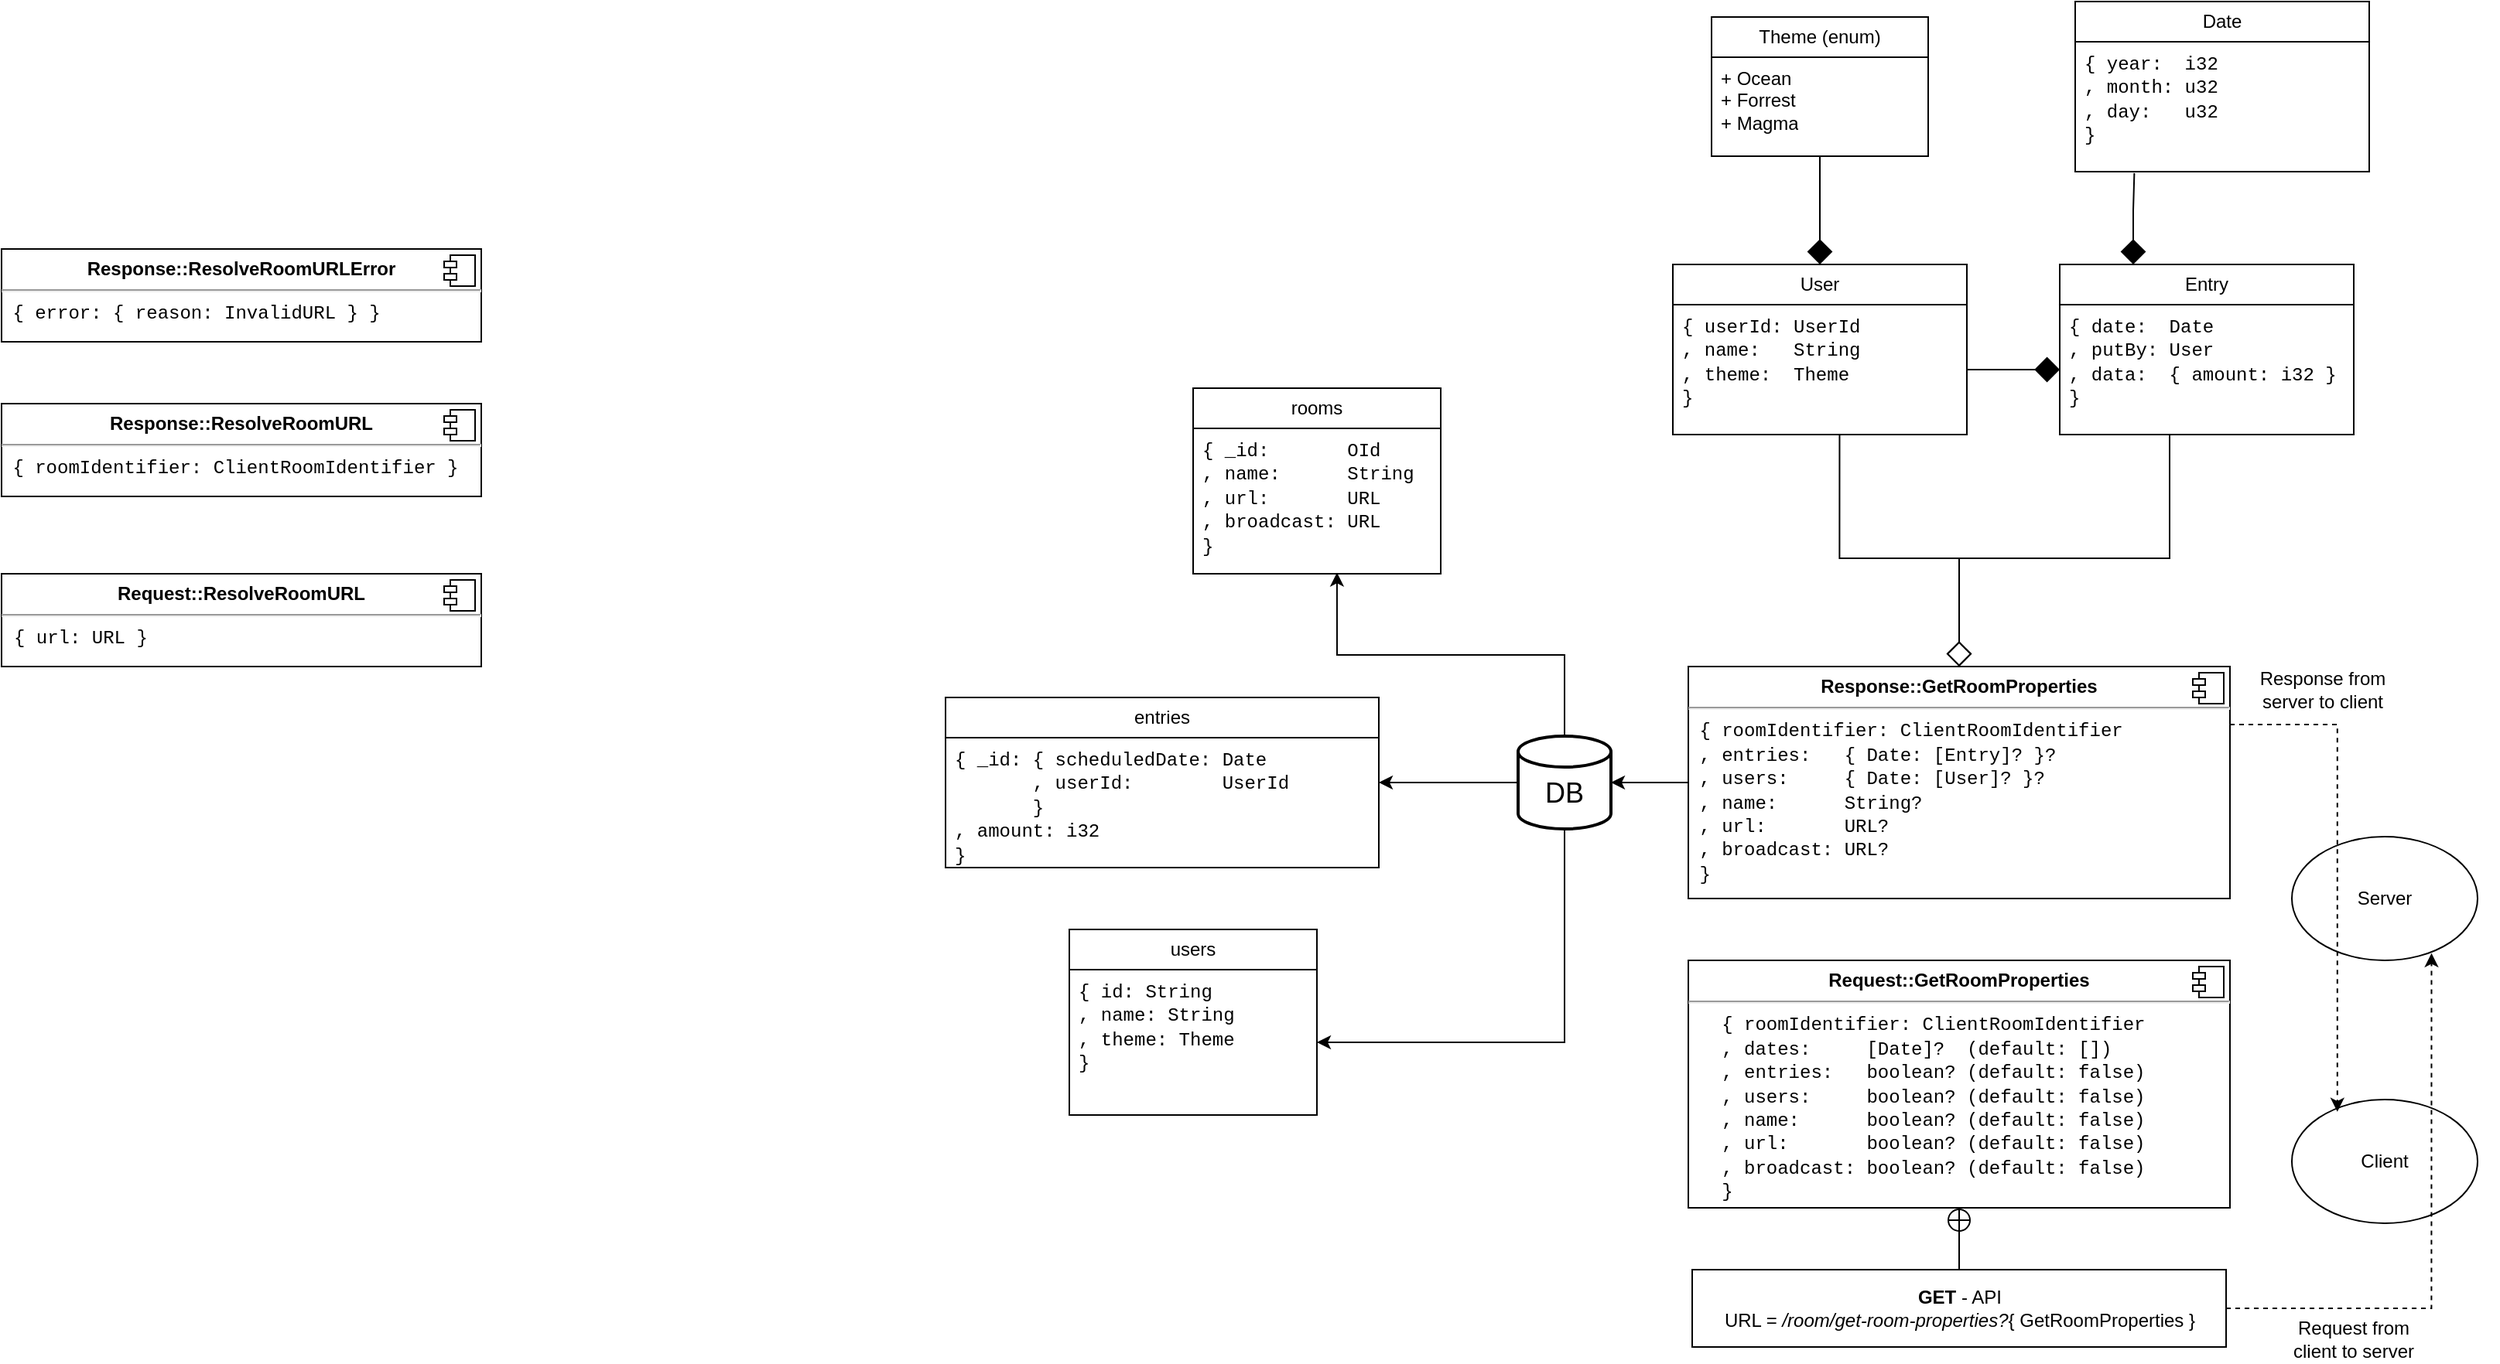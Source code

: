 <mxfile version="21.2.1" type="github">
  <diagram name="Page-1" id="n51TAnZlxfRUYqPKpPW-">
    <mxGraphModel dx="905" dy="1643" grid="1" gridSize="10" guides="1" tooltips="1" connect="1" arrows="1" fold="1" page="1" pageScale="1" pageWidth="850" pageHeight="1100" math="0" shadow="0">
      <root>
        <mxCell id="0" />
        <mxCell id="1" parent="0" />
        <mxCell id="_M9vyBiTQRy0ly4204Hm-109" value="&lt;div&gt;Client&lt;/div&gt;" style="ellipse;whiteSpace=wrap;html=1;" vertex="1" parent="1">
          <mxGeometry x="1560" y="670" width="120" height="80" as="geometry" />
        </mxCell>
        <mxCell id="_M9vyBiTQRy0ly4204Hm-105" value="Server" style="ellipse;whiteSpace=wrap;html=1;" vertex="1" parent="1">
          <mxGeometry x="1560" y="500" width="120" height="80" as="geometry" />
        </mxCell>
        <mxCell id="_M9vyBiTQRy0ly4204Hm-54" value="&lt;p style=&quot;margin:0px;margin-top:6px;text-align:center;&quot;&gt;&lt;b&gt;Request::GetRoomProperties&lt;/b&gt;&lt;br&gt;&lt;/p&gt;&lt;hr&gt;&lt;div&gt;&lt;font face=&quot;Courier New&quot;&gt;&amp;nbsp;&amp;nbsp; { roomIdentifier: ClientRoomIdentifier&lt;/font&gt;&lt;/div&gt;&lt;div&gt;&lt;font face=&quot;Courier New&quot;&gt;&amp;nbsp;&amp;nbsp; , dates:&amp;nbsp;&amp;nbsp;&amp;nbsp;&amp;nbsp; [Date]?&amp;nbsp; (default: [])&lt;br&gt;&lt;/font&gt;&lt;/div&gt;&lt;div&gt;&lt;font face=&quot;Courier New&quot;&gt;&amp;nbsp;&amp;nbsp; , entries:&amp;nbsp;&amp;nbsp; boolean? (default: false)&lt;br&gt;&lt;/font&gt;&lt;/div&gt;&lt;div&gt;&lt;font face=&quot;Courier New&quot;&gt;&amp;nbsp;&amp;nbsp; , users:&amp;nbsp;&amp;nbsp;&amp;nbsp;&amp;nbsp; boolean? (default: false)&lt;br&gt;&lt;/font&gt;&lt;/div&gt;&lt;div&gt;&lt;font face=&quot;Courier New&quot;&gt;&amp;nbsp;&amp;nbsp; , name:&amp;nbsp;&amp;nbsp;&amp;nbsp;&amp;nbsp;&amp;nbsp; boolean? (default: false)&lt;br&gt;&lt;/font&gt;&lt;/div&gt;&lt;div&gt;&lt;font face=&quot;Courier New&quot;&gt;&amp;nbsp;&amp;nbsp; , url:&amp;nbsp;&amp;nbsp;&amp;nbsp;&amp;nbsp;&amp;nbsp;&amp;nbsp; boolean? (default: false)&lt;br&gt;&lt;/font&gt;&lt;/div&gt;&lt;div&gt;&lt;font face=&quot;Courier New&quot;&gt;&amp;nbsp;&amp;nbsp; , broadcast: boolean? (default: false)&lt;br&gt;&lt;/font&gt;&lt;/div&gt;&lt;div&gt;&lt;font face=&quot;Courier New&quot;&gt;&amp;nbsp;&amp;nbsp; }&lt;br&gt;&lt;/font&gt;&lt;/div&gt;" style="align=left;overflow=fill;html=1;dropTarget=0;whiteSpace=wrap;" vertex="1" parent="1">
          <mxGeometry x="1170" y="580" width="350" height="160" as="geometry" />
        </mxCell>
        <mxCell id="_M9vyBiTQRy0ly4204Hm-55" value="" style="shape=component;jettyWidth=8;jettyHeight=4;" vertex="1" parent="_M9vyBiTQRy0ly4204Hm-54">
          <mxGeometry x="1" width="20" height="20" relative="1" as="geometry">
            <mxPoint x="-24" y="4" as="offset" />
          </mxGeometry>
        </mxCell>
        <mxCell id="_M9vyBiTQRy0ly4204Hm-56" value="&lt;p style=&quot;margin:0px;margin-top:6px;text-align:center;&quot;&gt;&lt;b&gt;Request::ResolveRoomURL&lt;/b&gt;&lt;br&gt;&lt;/p&gt;&lt;hr&gt;&lt;p style=&quot;margin:0px;margin-left:8px;&quot;&gt;&lt;font face=&quot;Courier New&quot;&gt;{ url: URL }&lt;/font&gt;&lt;br&gt;&lt;/p&gt;" style="align=left;overflow=fill;html=1;dropTarget=0;whiteSpace=wrap;" vertex="1" parent="1">
          <mxGeometry x="80" y="330" width="310" height="60" as="geometry" />
        </mxCell>
        <mxCell id="_M9vyBiTQRy0ly4204Hm-57" value="" style="shape=component;jettyWidth=8;jettyHeight=4;" vertex="1" parent="_M9vyBiTQRy0ly4204Hm-56">
          <mxGeometry x="1" width="20" height="20" relative="1" as="geometry">
            <mxPoint x="-24" y="4" as="offset" />
          </mxGeometry>
        </mxCell>
        <mxCell id="_M9vyBiTQRy0ly4204Hm-58" value="&lt;p style=&quot;margin:0px;margin-top:6px;text-align:center;&quot;&gt;&lt;b&gt;Response::ResolveRoomURL&lt;/b&gt;&lt;br&gt;&lt;/p&gt;&lt;hr&gt;&lt;font face=&quot;Courier New&quot;&gt;&amp;nbsp;{ roomIdentifier: ClientRoomIdentifier }&lt;/font&gt;" style="align=left;overflow=fill;html=1;dropTarget=0;whiteSpace=wrap;" vertex="1" parent="1">
          <mxGeometry x="80" y="220" width="310" height="60" as="geometry" />
        </mxCell>
        <mxCell id="_M9vyBiTQRy0ly4204Hm-59" value="" style="shape=component;jettyWidth=8;jettyHeight=4;" vertex="1" parent="_M9vyBiTQRy0ly4204Hm-58">
          <mxGeometry x="1" width="20" height="20" relative="1" as="geometry">
            <mxPoint x="-24" y="4" as="offset" />
          </mxGeometry>
        </mxCell>
        <mxCell id="_M9vyBiTQRy0ly4204Hm-66" style="edgeStyle=orthogonalEdgeStyle;rounded=0;orthogonalLoop=1;jettySize=auto;html=1;exitX=0.5;exitY=1;exitDx=0;exitDy=0;" edge="1" parent="1">
          <mxGeometry relative="1" as="geometry">
            <mxPoint x="1360" y="530" as="sourcePoint" />
            <mxPoint x="1360" y="530" as="targetPoint" />
          </mxGeometry>
        </mxCell>
        <mxCell id="_M9vyBiTQRy0ly4204Hm-84" value="" style="edgeStyle=orthogonalEdgeStyle;rounded=0;orthogonalLoop=1;jettySize=auto;html=1;" edge="1" parent="1" source="_M9vyBiTQRy0ly4204Hm-67" target="_M9vyBiTQRy0ly4204Hm-83">
          <mxGeometry relative="1" as="geometry" />
        </mxCell>
        <mxCell id="_M9vyBiTQRy0ly4204Hm-112" style="edgeStyle=orthogonalEdgeStyle;rounded=0;orthogonalLoop=1;jettySize=auto;html=1;exitX=1;exitY=0.25;exitDx=0;exitDy=0;entryX=0.245;entryY=0.099;entryDx=0;entryDy=0;entryPerimeter=0;dashed=1;" edge="1" parent="1" source="_M9vyBiTQRy0ly4204Hm-67" target="_M9vyBiTQRy0ly4204Hm-109">
          <mxGeometry relative="1" as="geometry" />
        </mxCell>
        <mxCell id="_M9vyBiTQRy0ly4204Hm-142" style="edgeStyle=orthogonalEdgeStyle;rounded=0;orthogonalLoop=1;jettySize=auto;html=1;entryX=0.567;entryY=0.998;entryDx=0;entryDy=0;entryPerimeter=0;endArrow=none;endFill=0;startArrow=diamond;startFill=0;startSize=14;" edge="1" parent="1" source="_M9vyBiTQRy0ly4204Hm-67" target="_M9vyBiTQRy0ly4204Hm-122">
          <mxGeometry relative="1" as="geometry">
            <Array as="points">
              <mxPoint x="1345" y="320" />
              <mxPoint x="1268" y="320" />
            </Array>
          </mxGeometry>
        </mxCell>
        <mxCell id="_M9vyBiTQRy0ly4204Hm-143" style="edgeStyle=orthogonalEdgeStyle;rounded=0;orthogonalLoop=1;jettySize=auto;html=1;endArrow=none;endFill=0;startArrow=diamond;startFill=0;startSize=14;" edge="1" parent="1" source="_M9vyBiTQRy0ly4204Hm-67" target="_M9vyBiTQRy0ly4204Hm-125">
          <mxGeometry relative="1" as="geometry">
            <mxPoint x="1480" y="250" as="targetPoint" />
            <Array as="points">
              <mxPoint x="1345" y="320" />
              <mxPoint x="1481" y="320" />
            </Array>
          </mxGeometry>
        </mxCell>
        <mxCell id="_M9vyBiTQRy0ly4204Hm-67" value="&lt;p style=&quot;margin:0px;margin-top:6px;text-align:center;&quot;&gt;&lt;b&gt;Response::GetRoomProperties&lt;/b&gt;&lt;br&gt;&lt;/p&gt;&lt;hr&gt;&lt;div&gt;&lt;font face=&quot;Courier New&quot;&gt;&amp;nbsp;{ roomIdentifier: ClientRoomIdentifier&lt;/font&gt;&lt;/div&gt;&lt;div&gt;&lt;font face=&quot;Courier New&quot;&gt;&amp;nbsp;, entries:&amp;nbsp;&amp;nbsp; { Date: [Entry]? }?&lt;br&gt;&lt;/font&gt;&lt;/div&gt;&lt;div&gt;&lt;font face=&quot;Courier New&quot;&gt;&amp;nbsp;, users:&amp;nbsp;&amp;nbsp;&amp;nbsp;&amp;nbsp; { Date: [User]? }?&lt;br&gt;&lt;/font&gt;&lt;/div&gt;&lt;div&gt;&lt;font face=&quot;Courier New&quot;&gt;&amp;nbsp;, name:&amp;nbsp;&amp;nbsp; &amp;nbsp;&amp;nbsp; String?&lt;/font&gt;&lt;/div&gt;&lt;div&gt;&lt;font face=&quot;Courier New&quot;&gt;&amp;nbsp;, url:&amp;nbsp;&amp;nbsp; &amp;nbsp; &amp;nbsp; URL?&lt;br&gt;&lt;/font&gt;&lt;/div&gt;&lt;div&gt;&lt;font face=&quot;Courier New&quot;&gt;&amp;nbsp;, broadcast: URL?&lt;br&gt;&lt;/font&gt;&lt;/div&gt;&lt;div&gt;&lt;font face=&quot;Courier New&quot;&gt;&amp;nbsp;}&lt;br&gt;&lt;/font&gt;&lt;/div&gt;" style="align=left;overflow=fill;html=1;dropTarget=0;whiteSpace=wrap;" vertex="1" parent="1">
          <mxGeometry x="1170" y="390" width="350" height="150" as="geometry" />
        </mxCell>
        <mxCell id="_M9vyBiTQRy0ly4204Hm-68" value="" style="shape=component;jettyWidth=8;jettyHeight=4;" vertex="1" parent="_M9vyBiTQRy0ly4204Hm-67">
          <mxGeometry x="1" width="20" height="20" relative="1" as="geometry">
            <mxPoint x="-24" y="4" as="offset" />
          </mxGeometry>
        </mxCell>
        <mxCell id="_M9vyBiTQRy0ly4204Hm-69" value="&lt;p style=&quot;margin:0px;margin-top:6px;text-align:center;&quot;&gt;&lt;b&gt;Response::ResolveRoomURLError&lt;/b&gt;&lt;br&gt;&lt;/p&gt;&lt;hr&gt;&lt;font face=&quot;Courier New&quot;&gt;&amp;nbsp;{ error: { reason: InvalidURL } }&lt;br&gt;&lt;/font&gt;" style="align=left;overflow=fill;html=1;dropTarget=0;whiteSpace=wrap;" vertex="1" parent="1">
          <mxGeometry x="80" y="120" width="310" height="60" as="geometry" />
        </mxCell>
        <mxCell id="_M9vyBiTQRy0ly4204Hm-70" value="" style="shape=component;jettyWidth=8;jettyHeight=4;" vertex="1" parent="_M9vyBiTQRy0ly4204Hm-69">
          <mxGeometry x="1" width="20" height="20" relative="1" as="geometry">
            <mxPoint x="-24" y="4" as="offset" />
          </mxGeometry>
        </mxCell>
        <mxCell id="_M9vyBiTQRy0ly4204Hm-73" style="edgeStyle=orthogonalEdgeStyle;rounded=0;orthogonalLoop=1;jettySize=auto;html=1;exitX=0.5;exitY=1;exitDx=0;exitDy=0;" edge="1" parent="1">
          <mxGeometry relative="1" as="geometry">
            <mxPoint x="1685" y="310" as="sourcePoint" />
            <mxPoint x="1685" y="310" as="targetPoint" />
          </mxGeometry>
        </mxCell>
        <mxCell id="_M9vyBiTQRy0ly4204Hm-75" value="" style="edgeStyle=orthogonalEdgeStyle;rounded=0;orthogonalLoop=1;jettySize=auto;html=1;endArrow=circlePlus;endFill=0;" edge="1" parent="1" source="_M9vyBiTQRy0ly4204Hm-74" target="_M9vyBiTQRy0ly4204Hm-54">
          <mxGeometry relative="1" as="geometry" />
        </mxCell>
        <mxCell id="_M9vyBiTQRy0ly4204Hm-113" style="edgeStyle=orthogonalEdgeStyle;rounded=0;orthogonalLoop=1;jettySize=auto;html=1;entryX=0.752;entryY=0.942;entryDx=0;entryDy=0;entryPerimeter=0;dashed=1;" edge="1" parent="1" source="_M9vyBiTQRy0ly4204Hm-74" target="_M9vyBiTQRy0ly4204Hm-105">
          <mxGeometry relative="1" as="geometry" />
        </mxCell>
        <mxCell id="_M9vyBiTQRy0ly4204Hm-74" value="&lt;div&gt;&lt;b&gt;GET &lt;/b&gt;- API&lt;b&gt;&lt;br&gt;&lt;/b&gt;&lt;/div&gt;&lt;div&gt;URL = &lt;i&gt;/room/get-room-properties?&lt;/i&gt;{ GetRoomProperties }&lt;br&gt;&lt;/div&gt;" style="html=1;whiteSpace=wrap;" vertex="1" parent="1">
          <mxGeometry x="1172.5" y="780" width="345" height="50" as="geometry" />
        </mxCell>
        <mxCell id="_M9vyBiTQRy0ly4204Hm-96" style="edgeStyle=orthogonalEdgeStyle;rounded=0;orthogonalLoop=1;jettySize=auto;html=1;entryX=0.581;entryY=0.992;entryDx=0;entryDy=0;entryPerimeter=0;" edge="1" parent="1" source="_M9vyBiTQRy0ly4204Hm-83" target="_M9vyBiTQRy0ly4204Hm-93">
          <mxGeometry relative="1" as="geometry" />
        </mxCell>
        <mxCell id="_M9vyBiTQRy0ly4204Hm-103" style="edgeStyle=orthogonalEdgeStyle;rounded=0;orthogonalLoop=1;jettySize=auto;html=1;" edge="1" parent="1" source="_M9vyBiTQRy0ly4204Hm-83" target="_M9vyBiTQRy0ly4204Hm-102">
          <mxGeometry relative="1" as="geometry" />
        </mxCell>
        <mxCell id="_M9vyBiTQRy0ly4204Hm-104" style="edgeStyle=orthogonalEdgeStyle;rounded=0;orthogonalLoop=1;jettySize=auto;html=1;entryX=1;entryY=0.5;entryDx=0;entryDy=0;" edge="1" parent="1" source="_M9vyBiTQRy0ly4204Hm-83" target="_M9vyBiTQRy0ly4204Hm-98">
          <mxGeometry relative="1" as="geometry" />
        </mxCell>
        <mxCell id="_M9vyBiTQRy0ly4204Hm-83" value="&lt;div&gt;&lt;br&gt;&lt;/div&gt;&lt;div&gt;&lt;font style=&quot;font-size: 18px;&quot;&gt;DB&lt;/font&gt;&lt;/div&gt;" style="strokeWidth=2;html=1;shape=mxgraph.flowchart.database;whiteSpace=wrap;" vertex="1" parent="1">
          <mxGeometry x="1060" y="435" width="60" height="60" as="geometry" />
        </mxCell>
        <mxCell id="_M9vyBiTQRy0ly4204Hm-92" value="rooms" style="swimlane;fontStyle=0;childLayout=stackLayout;horizontal=1;startSize=26;fillColor=default;horizontalStack=0;resizeParent=1;resizeParentMax=0;resizeLast=0;collapsible=1;marginBottom=0;whiteSpace=wrap;html=1;" vertex="1" parent="1">
          <mxGeometry x="850" y="210" width="160" height="120" as="geometry">
            <mxRectangle x="850" y="210" width="70" height="30" as="alternateBounds" />
          </mxGeometry>
        </mxCell>
        <mxCell id="_M9vyBiTQRy0ly4204Hm-93" value="&lt;div&gt;&lt;font face=&quot;Courier New&quot;&gt;{ _id:&amp;nbsp;&amp;nbsp;&amp;nbsp;&amp;nbsp;&amp;nbsp;&amp;nbsp; OId&lt;br&gt;&lt;/font&gt;&lt;/div&gt;&lt;div&gt;&lt;font face=&quot;Courier New&quot;&gt;, name:&amp;nbsp;&amp;nbsp;&amp;nbsp;&amp;nbsp;&amp;nbsp; String&lt;br&gt;&lt;/font&gt;&lt;/div&gt;&lt;div&gt;&lt;font face=&quot;Courier New&quot;&gt;, url:&amp;nbsp;&amp;nbsp;&amp;nbsp;&amp;nbsp;&amp;nbsp;&amp;nbsp; URL&lt;br&gt;&lt;/font&gt;&lt;/div&gt;&lt;div&gt;&lt;font face=&quot;Courier New&quot;&gt;, broadcast: URL&lt;br&gt;&lt;/font&gt;&lt;/div&gt;&lt;div&gt;&lt;font face=&quot;Courier New&quot;&gt;}&lt;br&gt;&lt;/font&gt;&lt;/div&gt;" style="text;strokeColor=default;fillColor=default;align=left;verticalAlign=top;spacingLeft=4;spacingRight=4;overflow=hidden;rotatable=0;points=[[0,0.5],[1,0.5]];portConstraint=eastwest;whiteSpace=wrap;html=1;" vertex="1" parent="_M9vyBiTQRy0ly4204Hm-92">
          <mxGeometry y="26" width="160" height="94" as="geometry" />
        </mxCell>
        <mxCell id="_M9vyBiTQRy0ly4204Hm-98" value="entries" style="swimlane;fontStyle=0;childLayout=stackLayout;horizontal=1;startSize=26;fillColor=default;horizontalStack=0;resizeParent=1;resizeParentMax=0;resizeLast=0;collapsible=1;marginBottom=0;whiteSpace=wrap;html=1;" vertex="1" parent="1">
          <mxGeometry x="690" y="410" width="280" height="110" as="geometry">
            <mxRectangle x="960" y="-20" width="70" height="30" as="alternateBounds" />
          </mxGeometry>
        </mxCell>
        <mxCell id="_M9vyBiTQRy0ly4204Hm-99" value="&lt;div&gt;&lt;font face=&quot;Courier New&quot;&gt;{ _id: { scheduledDate: Date&lt;br&gt;&lt;/font&gt;&lt;/div&gt;&lt;div&gt;&lt;font face=&quot;Courier New&quot;&gt;&amp;nbsp;&amp;nbsp;&amp;nbsp;&amp;nbsp;&amp;nbsp;&amp;nbsp; , userId:&amp;nbsp;&amp;nbsp;&amp;nbsp;&amp;nbsp;&amp;nbsp;&amp;nbsp;&amp;nbsp; UserId&lt;/font&gt;&lt;/div&gt;&lt;div&gt;&lt;font face=&quot;Courier New&quot;&gt;&amp;nbsp;&amp;nbsp;&amp;nbsp;&amp;nbsp;&amp;nbsp;&amp;nbsp; }&lt;/font&gt;&lt;/div&gt;&lt;div&gt;&lt;font face=&quot;Courier New&quot;&gt;, amount: i32&lt;br&gt;&lt;/font&gt;&lt;/div&gt;&lt;div&gt;&lt;font face=&quot;Courier New&quot;&gt;}&lt;br&gt;&lt;/font&gt;&lt;/div&gt;" style="text;strokeColor=default;fillColor=default;align=left;verticalAlign=top;spacingLeft=4;spacingRight=4;overflow=hidden;rotatable=0;points=[[0,0.5],[1,0.5]];portConstraint=eastwest;whiteSpace=wrap;html=1;" vertex="1" parent="_M9vyBiTQRy0ly4204Hm-98">
          <mxGeometry y="26" width="280" height="84" as="geometry" />
        </mxCell>
        <mxCell id="_M9vyBiTQRy0ly4204Hm-101" value="&lt;div&gt;users&lt;/div&gt;" style="swimlane;fontStyle=0;childLayout=stackLayout;horizontal=1;startSize=26;fillColor=default;horizontalStack=0;resizeParent=1;resizeParentMax=0;resizeLast=0;collapsible=1;marginBottom=0;whiteSpace=wrap;html=1;" vertex="1" parent="1">
          <mxGeometry x="770" y="560" width="160" height="120" as="geometry">
            <mxRectangle x="960" y="-20" width="70" height="30" as="alternateBounds" />
          </mxGeometry>
        </mxCell>
        <mxCell id="_M9vyBiTQRy0ly4204Hm-102" value="&lt;div&gt;&lt;font face=&quot;Courier New&quot;&gt;{ id: String&lt;/font&gt;&lt;/div&gt;&lt;div&gt;&lt;font face=&quot;Courier New&quot;&gt;, name: String&lt;/font&gt;&lt;/div&gt;&lt;div&gt;&lt;font face=&quot;Courier New&quot;&gt;, theme: Theme&lt;/font&gt;&lt;/div&gt;&lt;div&gt;&lt;font face=&quot;Courier New&quot;&gt;}&lt;/font&gt;&lt;br&gt;&lt;/div&gt;" style="text;strokeColor=default;fillColor=default;align=left;verticalAlign=top;spacingLeft=4;spacingRight=4;overflow=hidden;rotatable=0;points=[[0,0.5],[1,0.5]];portConstraint=eastwest;whiteSpace=wrap;html=1;" vertex="1" parent="_M9vyBiTQRy0ly4204Hm-101">
          <mxGeometry y="26" width="160" height="94" as="geometry" />
        </mxCell>
        <mxCell id="_M9vyBiTQRy0ly4204Hm-114" value="Request from client to server" style="text;html=1;strokeColor=none;fillColor=none;align=center;verticalAlign=middle;whiteSpace=wrap;rounded=0;" vertex="1" parent="1">
          <mxGeometry x="1550" y="810" width="100" height="30" as="geometry" />
        </mxCell>
        <mxCell id="_M9vyBiTQRy0ly4204Hm-115" value="Response from server to client" style="text;html=1;strokeColor=none;fillColor=none;align=center;verticalAlign=middle;whiteSpace=wrap;rounded=0;" vertex="1" parent="1">
          <mxGeometry x="1530" y="390" width="100" height="30" as="geometry" />
        </mxCell>
        <mxCell id="_M9vyBiTQRy0ly4204Hm-136" style="edgeStyle=orthogonalEdgeStyle;rounded=0;orthogonalLoop=1;jettySize=auto;html=1;entryX=0.5;entryY=1;entryDx=0;entryDy=0;endArrow=none;endFill=0;startArrow=diamond;startFill=1;endSize=6;startSize=14;" edge="1" parent="1" source="_M9vyBiTQRy0ly4204Hm-120" target="_M9vyBiTQRy0ly4204Hm-132">
          <mxGeometry relative="1" as="geometry" />
        </mxCell>
        <mxCell id="_M9vyBiTQRy0ly4204Hm-120" value="User" style="swimlane;fontStyle=0;childLayout=stackLayout;horizontal=1;startSize=26;fillColor=default;horizontalStack=0;resizeParent=1;resizeParentMax=0;resizeLast=0;collapsible=1;marginBottom=0;whiteSpace=wrap;html=1;" vertex="1" parent="1">
          <mxGeometry x="1160" y="130" width="190" height="110" as="geometry" />
        </mxCell>
        <mxCell id="_M9vyBiTQRy0ly4204Hm-122" value="&lt;div&gt;&lt;font face=&quot;Courier New&quot;&gt;{ userId: UserId&lt;/font&gt;&lt;/div&gt;&lt;div&gt;&lt;font face=&quot;Courier New&quot;&gt;, name:&amp;nbsp;&amp;nbsp; String&lt;/font&gt;&lt;/div&gt;&lt;div&gt;&lt;font face=&quot;Courier New&quot;&gt;, theme:&amp;nbsp; Theme&lt;/font&gt;&lt;/div&gt;&lt;div&gt;&lt;font face=&quot;Courier New&quot;&gt;}&lt;/font&gt;&lt;/div&gt;" style="text;strokeColor=default;fillColor=default;align=left;verticalAlign=top;spacingLeft=4;spacingRight=4;overflow=hidden;rotatable=0;points=[[0,0.5],[1,0.5]];portConstraint=eastwest;whiteSpace=wrap;html=1;strokeWidth=1;" vertex="1" parent="_M9vyBiTQRy0ly4204Hm-120">
          <mxGeometry y="26" width="190" height="84" as="geometry" />
        </mxCell>
        <mxCell id="_M9vyBiTQRy0ly4204Hm-141" style="edgeStyle=orthogonalEdgeStyle;rounded=0;orthogonalLoop=1;jettySize=auto;html=1;exitX=0.25;exitY=0;exitDx=0;exitDy=0;entryX=0.201;entryY=1.011;entryDx=0;entryDy=0;entryPerimeter=0;endArrow=none;endFill=0;startArrow=diamond;startFill=1;startSize=14;" edge="1" parent="1" source="_M9vyBiTQRy0ly4204Hm-124" target="_M9vyBiTQRy0ly4204Hm-139">
          <mxGeometry relative="1" as="geometry" />
        </mxCell>
        <mxCell id="_M9vyBiTQRy0ly4204Hm-124" value="Entry" style="swimlane;fontStyle=0;childLayout=stackLayout;horizontal=1;startSize=26;fillColor=default;horizontalStack=0;resizeParent=1;resizeParentMax=0;resizeLast=0;collapsible=1;marginBottom=0;whiteSpace=wrap;html=1;" vertex="1" parent="1">
          <mxGeometry x="1410" y="130" width="190" height="110" as="geometry" />
        </mxCell>
        <mxCell id="_M9vyBiTQRy0ly4204Hm-125" value="&lt;div&gt;&lt;font face=&quot;Courier New&quot;&gt;{ date:&amp;nbsp; Date&lt;/font&gt;&lt;/div&gt;&lt;div&gt;&lt;font face=&quot;Courier New&quot;&gt;, putBy: User&lt;/font&gt;&lt;/div&gt;&lt;div&gt;&lt;font face=&quot;Courier New&quot;&gt;, data:&amp;nbsp; { amount: i32 }&lt;br&gt;&lt;/font&gt;&lt;/div&gt;&lt;div&gt;&lt;font face=&quot;Courier New&quot;&gt;}&lt;/font&gt;&lt;/div&gt;" style="text;strokeColor=default;fillColor=default;align=left;verticalAlign=top;spacingLeft=4;spacingRight=4;overflow=hidden;rotatable=0;points=[[0,0.5],[1,0.5]];portConstraint=eastwest;whiteSpace=wrap;html=1;strokeWidth=1;" vertex="1" parent="_M9vyBiTQRy0ly4204Hm-124">
          <mxGeometry y="26" width="190" height="84" as="geometry" />
        </mxCell>
        <mxCell id="_M9vyBiTQRy0ly4204Hm-132" value="Theme (enum)" style="swimlane;fontStyle=0;childLayout=stackLayout;horizontal=1;startSize=26;fillColor=default;horizontalStack=0;resizeParent=1;resizeParentMax=0;resizeLast=0;collapsible=1;marginBottom=0;whiteSpace=wrap;html=1;" vertex="1" parent="1">
          <mxGeometry x="1185" y="-30" width="140" height="90" as="geometry" />
        </mxCell>
        <mxCell id="_M9vyBiTQRy0ly4204Hm-133" value="+ Ocean&lt;br&gt;+ Forrest&lt;br&gt;+ Magma" style="text;strokeColor=default;fillColor=default;align=left;verticalAlign=top;spacingLeft=4;spacingRight=4;overflow=hidden;rotatable=0;points=[[0,0.5],[1,0.5]];portConstraint=eastwest;whiteSpace=wrap;html=1;" vertex="1" parent="_M9vyBiTQRy0ly4204Hm-132">
          <mxGeometry y="26" width="140" height="64" as="geometry" />
        </mxCell>
        <mxCell id="_M9vyBiTQRy0ly4204Hm-137" value="" style="edgeStyle=orthogonalEdgeStyle;rounded=0;orthogonalLoop=1;jettySize=auto;html=1;endArrow=none;endFill=0;startArrow=diamond;startFill=1;startSize=14;" edge="1" parent="1" source="_M9vyBiTQRy0ly4204Hm-125" target="_M9vyBiTQRy0ly4204Hm-122">
          <mxGeometry relative="1" as="geometry" />
        </mxCell>
        <mxCell id="_M9vyBiTQRy0ly4204Hm-138" value="Date" style="swimlane;fontStyle=0;childLayout=stackLayout;horizontal=1;startSize=26;fillColor=default;horizontalStack=0;resizeParent=1;resizeParentMax=0;resizeLast=0;collapsible=1;marginBottom=0;whiteSpace=wrap;html=1;" vertex="1" parent="1">
          <mxGeometry x="1420" y="-40" width="190" height="110" as="geometry" />
        </mxCell>
        <mxCell id="_M9vyBiTQRy0ly4204Hm-139" value="&lt;div&gt;&lt;font face=&quot;Courier New&quot;&gt;{ year:&amp;nbsp; i32&lt;br&gt;&lt;/font&gt;&lt;/div&gt;&lt;div&gt;&lt;font face=&quot;Courier New&quot;&gt;, month: u32&lt;br&gt;&lt;/font&gt;&lt;/div&gt;&lt;div&gt;&lt;font face=&quot;Courier New&quot;&gt;, day:&amp;nbsp;&amp;nbsp; u32&lt;/font&gt;&lt;/div&gt;&lt;div&gt;&lt;font face=&quot;Courier New&quot;&gt;}&lt;/font&gt;&lt;/div&gt;" style="text;strokeColor=default;fillColor=default;align=left;verticalAlign=top;spacingLeft=4;spacingRight=4;overflow=hidden;rotatable=0;points=[[0,0.5],[1,0.5]];portConstraint=eastwest;whiteSpace=wrap;html=1;strokeWidth=1;" vertex="1" parent="_M9vyBiTQRy0ly4204Hm-138">
          <mxGeometry y="26" width="190" height="84" as="geometry" />
        </mxCell>
      </root>
    </mxGraphModel>
  </diagram>
</mxfile>
